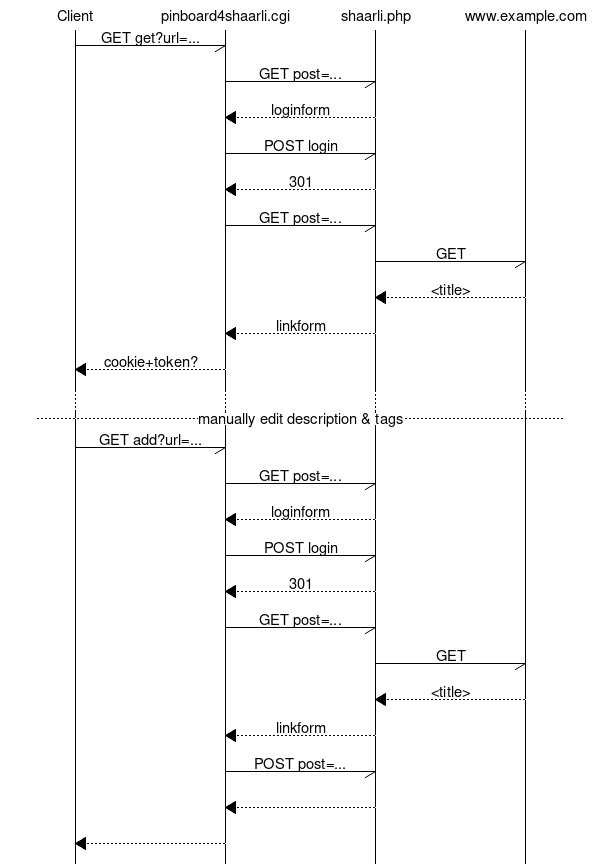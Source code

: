 # 
# http://www.mcternan.me.uk/mscgen/
# mscgen -T png post.msc ; optipng -o 7 post.png
msc {
  hscale = "1";

  ios [label="Client"],
  cgi [label="pinboard4shaarli.cgi"],
  php [label="shaarli.php"],
  www [label="www.example.com"];

  ios -> cgi [ label = "GET get?url=..." ];
  cgi -> php [ label = "GET post=..." ];
  cgi << php [ label = "loginform"];
  cgi -> php [ label = "POST login" ];
  cgi << php [ label = "301" ];
  cgi -> php [ label = "GET post=..." ];
  php -> www [ label = "GET" ];
  php << www [ label = "<title>" ];
  cgi << php [ label = "linkform" ];
  ios << cgi [ label = "cookie+token?" ];
  ...;
  ---  [ label = "manually edit description & tags" ];
  ios -> cgi [ label = "GET add?url=..." ];
  cgi -> php [ label = "GET post=..." ];
  cgi << php [ label = "loginform"];
  cgi -> php [ label = "POST login" ];
  cgi << php [ label = "301" ];
  cgi -> php [ label = "GET post=..." ];
  php -> www [ label = "GET" ];
  php << www [ label = "<title>" ];
  cgi << php [ label = "linkform"];
  cgi -> php [ label = "POST post=..." ];
  cgi << php;
  ios << cgi;
}
